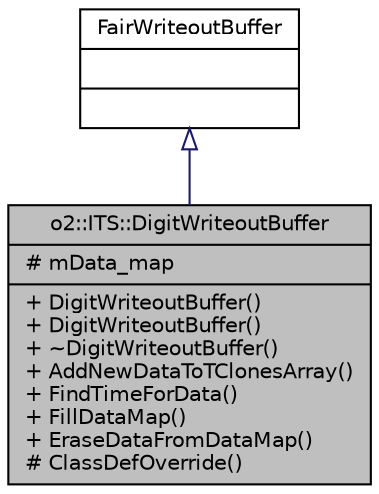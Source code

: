 digraph "o2::ITS::DigitWriteoutBuffer"
{
 // INTERACTIVE_SVG=YES
  bgcolor="transparent";
  edge [fontname="Helvetica",fontsize="10",labelfontname="Helvetica",labelfontsize="10"];
  node [fontname="Helvetica",fontsize="10",shape=record];
  Node1 [label="{o2::ITS::DigitWriteoutBuffer\n|# mData_map\l|+ DigitWriteoutBuffer()\l+ DigitWriteoutBuffer()\l+ ~DigitWriteoutBuffer()\l+ AddNewDataToTClonesArray()\l+ FindTimeForData()\l+ FillDataMap()\l+ EraseDataFromDataMap()\l# ClassDefOverride()\l}",height=0.2,width=0.4,color="black", fillcolor="grey75", style="filled" fontcolor="black"];
  Node2 -> Node1 [dir="back",color="midnightblue",fontsize="10",style="solid",arrowtail="onormal",fontname="Helvetica"];
  Node2 [label="{FairWriteoutBuffer\n||}",height=0.2,width=0.4,color="black",URL="$d2/d88/classFairWriteoutBuffer.html"];
}
